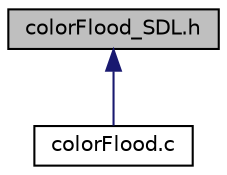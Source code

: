 digraph "colorFlood_SDL.h"
{
  edge [fontname="Helvetica",fontsize="10",labelfontname="Helvetica",labelfontsize="10"];
  node [fontname="Helvetica",fontsize="10",shape=record];
  Node1 [label="colorFlood_SDL.h",height=0.2,width=0.4,color="black", fillcolor="grey75", style="filled", fontcolor="black"];
  Node1 -> Node2 [dir="back",color="midnightblue",fontsize="10",style="solid",fontname="Helvetica"];
  Node2 [label="colorFlood.c",height=0.2,width=0.4,color="black", fillcolor="white", style="filled",URL="$color_flood_8c.html",tooltip="Execution d&#39;une partie. Module permettant l&#39;execution d&#39;une partie, mise en place d&#39;une grille de jeu..."];
}
